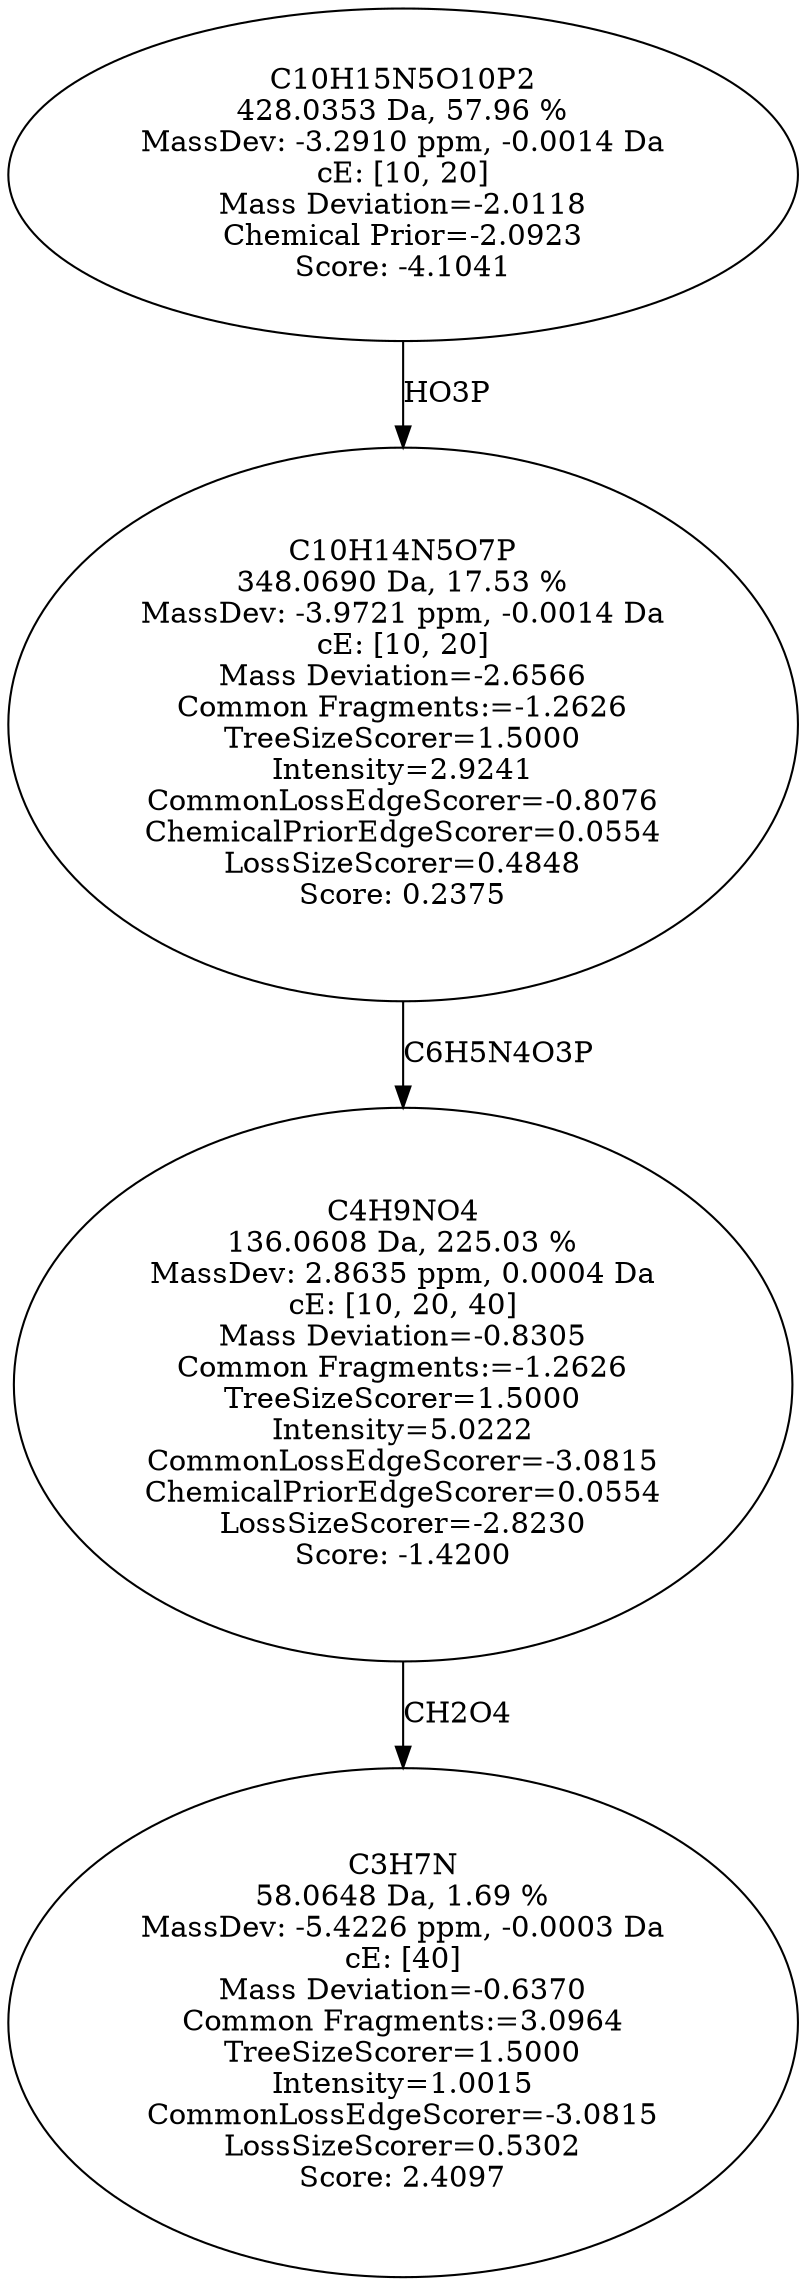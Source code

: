 strict digraph {
v1 [label="C3H7N\n58.0648 Da, 1.69 %\nMassDev: -5.4226 ppm, -0.0003 Da\ncE: [40]\nMass Deviation=-0.6370\nCommon Fragments:=3.0964\nTreeSizeScorer=1.5000\nIntensity=1.0015\nCommonLossEdgeScorer=-3.0815\nLossSizeScorer=0.5302\nScore: 2.4097"];
v2 [label="C4H9NO4\n136.0608 Da, 225.03 %\nMassDev: 2.8635 ppm, 0.0004 Da\ncE: [10, 20, 40]\nMass Deviation=-0.8305\nCommon Fragments:=-1.2626\nTreeSizeScorer=1.5000\nIntensity=5.0222\nCommonLossEdgeScorer=-3.0815\nChemicalPriorEdgeScorer=0.0554\nLossSizeScorer=-2.8230\nScore: -1.4200"];
v3 [label="C10H14N5O7P\n348.0690 Da, 17.53 %\nMassDev: -3.9721 ppm, -0.0014 Da\ncE: [10, 20]\nMass Deviation=-2.6566\nCommon Fragments:=-1.2626\nTreeSizeScorer=1.5000\nIntensity=2.9241\nCommonLossEdgeScorer=-0.8076\nChemicalPriorEdgeScorer=0.0554\nLossSizeScorer=0.4848\nScore: 0.2375"];
v4 [label="C10H15N5O10P2\n428.0353 Da, 57.96 %\nMassDev: -3.2910 ppm, -0.0014 Da\ncE: [10, 20]\nMass Deviation=-2.0118\nChemical Prior=-2.0923\nScore: -4.1041"];
v2 -> v1 [label="CH2O4"];
v3 -> v2 [label="C6H5N4O3P"];
v4 -> v3 [label="HO3P"];
}